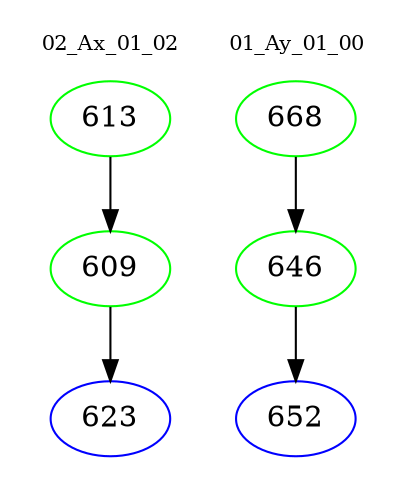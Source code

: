 digraph{
subgraph cluster_0 {
color = white
label = "02_Ax_01_02";
fontsize=10;
T0_613 [label="613", color="green"]
T0_613 -> T0_609 [color="black"]
T0_609 [label="609", color="green"]
T0_609 -> T0_623 [color="black"]
T0_623 [label="623", color="blue"]
}
subgraph cluster_1 {
color = white
label = "01_Ay_01_00";
fontsize=10;
T1_668 [label="668", color="green"]
T1_668 -> T1_646 [color="black"]
T1_646 [label="646", color="green"]
T1_646 -> T1_652 [color="black"]
T1_652 [label="652", color="blue"]
}
}
